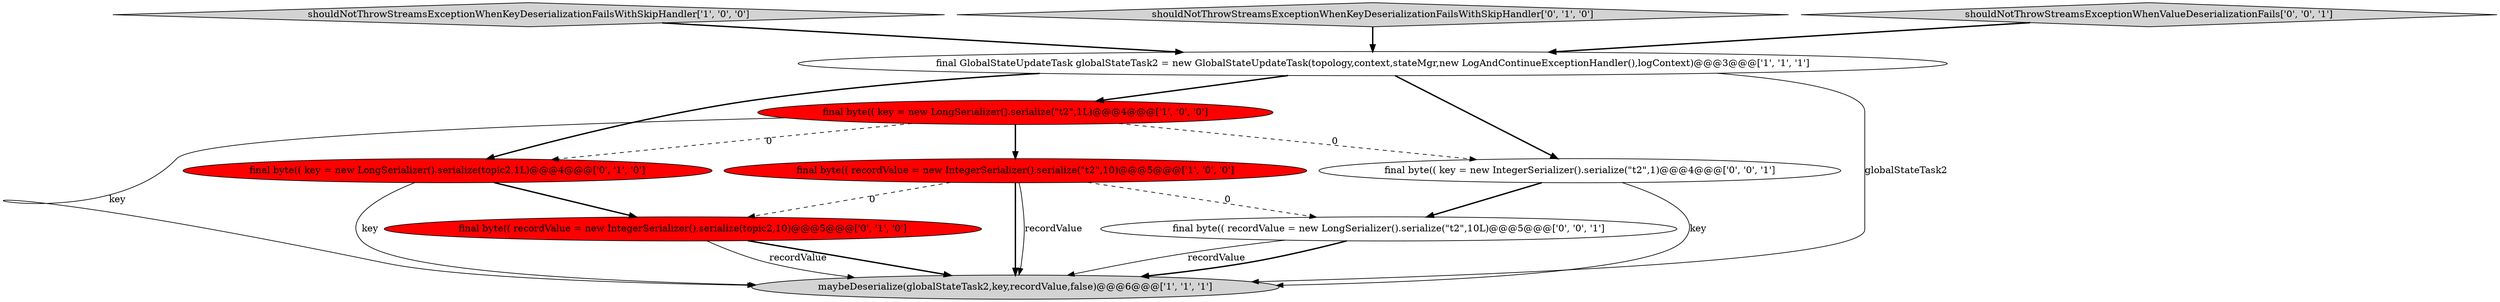 digraph {
0 [style = filled, label = "shouldNotThrowStreamsExceptionWhenKeyDeserializationFailsWithSkipHandler['1', '0', '0']", fillcolor = lightgray, shape = diamond image = "AAA0AAABBB1BBB"];
6 [style = filled, label = "final byte(( recordValue = new IntegerSerializer().serialize(topic2,10)@@@5@@@['0', '1', '0']", fillcolor = red, shape = ellipse image = "AAA1AAABBB2BBB"];
9 [style = filled, label = "final byte(( recordValue = new LongSerializer().serialize(\"t2\",10L)@@@5@@@['0', '0', '1']", fillcolor = white, shape = ellipse image = "AAA0AAABBB3BBB"];
4 [style = filled, label = "final GlobalStateUpdateTask globalStateTask2 = new GlobalStateUpdateTask(topology,context,stateMgr,new LogAndContinueExceptionHandler(),logContext)@@@3@@@['1', '1', '1']", fillcolor = white, shape = ellipse image = "AAA0AAABBB1BBB"];
3 [style = filled, label = "maybeDeserialize(globalStateTask2,key,recordValue,false)@@@6@@@['1', '1', '1']", fillcolor = lightgray, shape = ellipse image = "AAA0AAABBB1BBB"];
2 [style = filled, label = "final byte(( key = new LongSerializer().serialize(\"t2\",1L)@@@4@@@['1', '0', '0']", fillcolor = red, shape = ellipse image = "AAA1AAABBB1BBB"];
8 [style = filled, label = "final byte(( key = new IntegerSerializer().serialize(\"t2\",1)@@@4@@@['0', '0', '1']", fillcolor = white, shape = ellipse image = "AAA0AAABBB3BBB"];
7 [style = filled, label = "final byte(( key = new LongSerializer().serialize(topic2,1L)@@@4@@@['0', '1', '0']", fillcolor = red, shape = ellipse image = "AAA1AAABBB2BBB"];
1 [style = filled, label = "final byte(( recordValue = new IntegerSerializer().serialize(\"t2\",10)@@@5@@@['1', '0', '0']", fillcolor = red, shape = ellipse image = "AAA1AAABBB1BBB"];
5 [style = filled, label = "shouldNotThrowStreamsExceptionWhenKeyDeserializationFailsWithSkipHandler['0', '1', '0']", fillcolor = lightgray, shape = diamond image = "AAA0AAABBB2BBB"];
10 [style = filled, label = "shouldNotThrowStreamsExceptionWhenValueDeserializationFails['0', '0', '1']", fillcolor = lightgray, shape = diamond image = "AAA0AAABBB3BBB"];
6->3 [style = bold, label=""];
2->3 [style = solid, label="key"];
2->1 [style = bold, label=""];
8->3 [style = solid, label="key"];
1->3 [style = bold, label=""];
1->9 [style = dashed, label="0"];
4->2 [style = bold, label=""];
2->7 [style = dashed, label="0"];
2->8 [style = dashed, label="0"];
9->3 [style = solid, label="recordValue"];
4->3 [style = solid, label="globalStateTask2"];
4->7 [style = bold, label=""];
7->3 [style = solid, label="key"];
0->4 [style = bold, label=""];
1->6 [style = dashed, label="0"];
5->4 [style = bold, label=""];
7->6 [style = bold, label=""];
8->9 [style = bold, label=""];
1->3 [style = solid, label="recordValue"];
10->4 [style = bold, label=""];
9->3 [style = bold, label=""];
4->8 [style = bold, label=""];
6->3 [style = solid, label="recordValue"];
}
